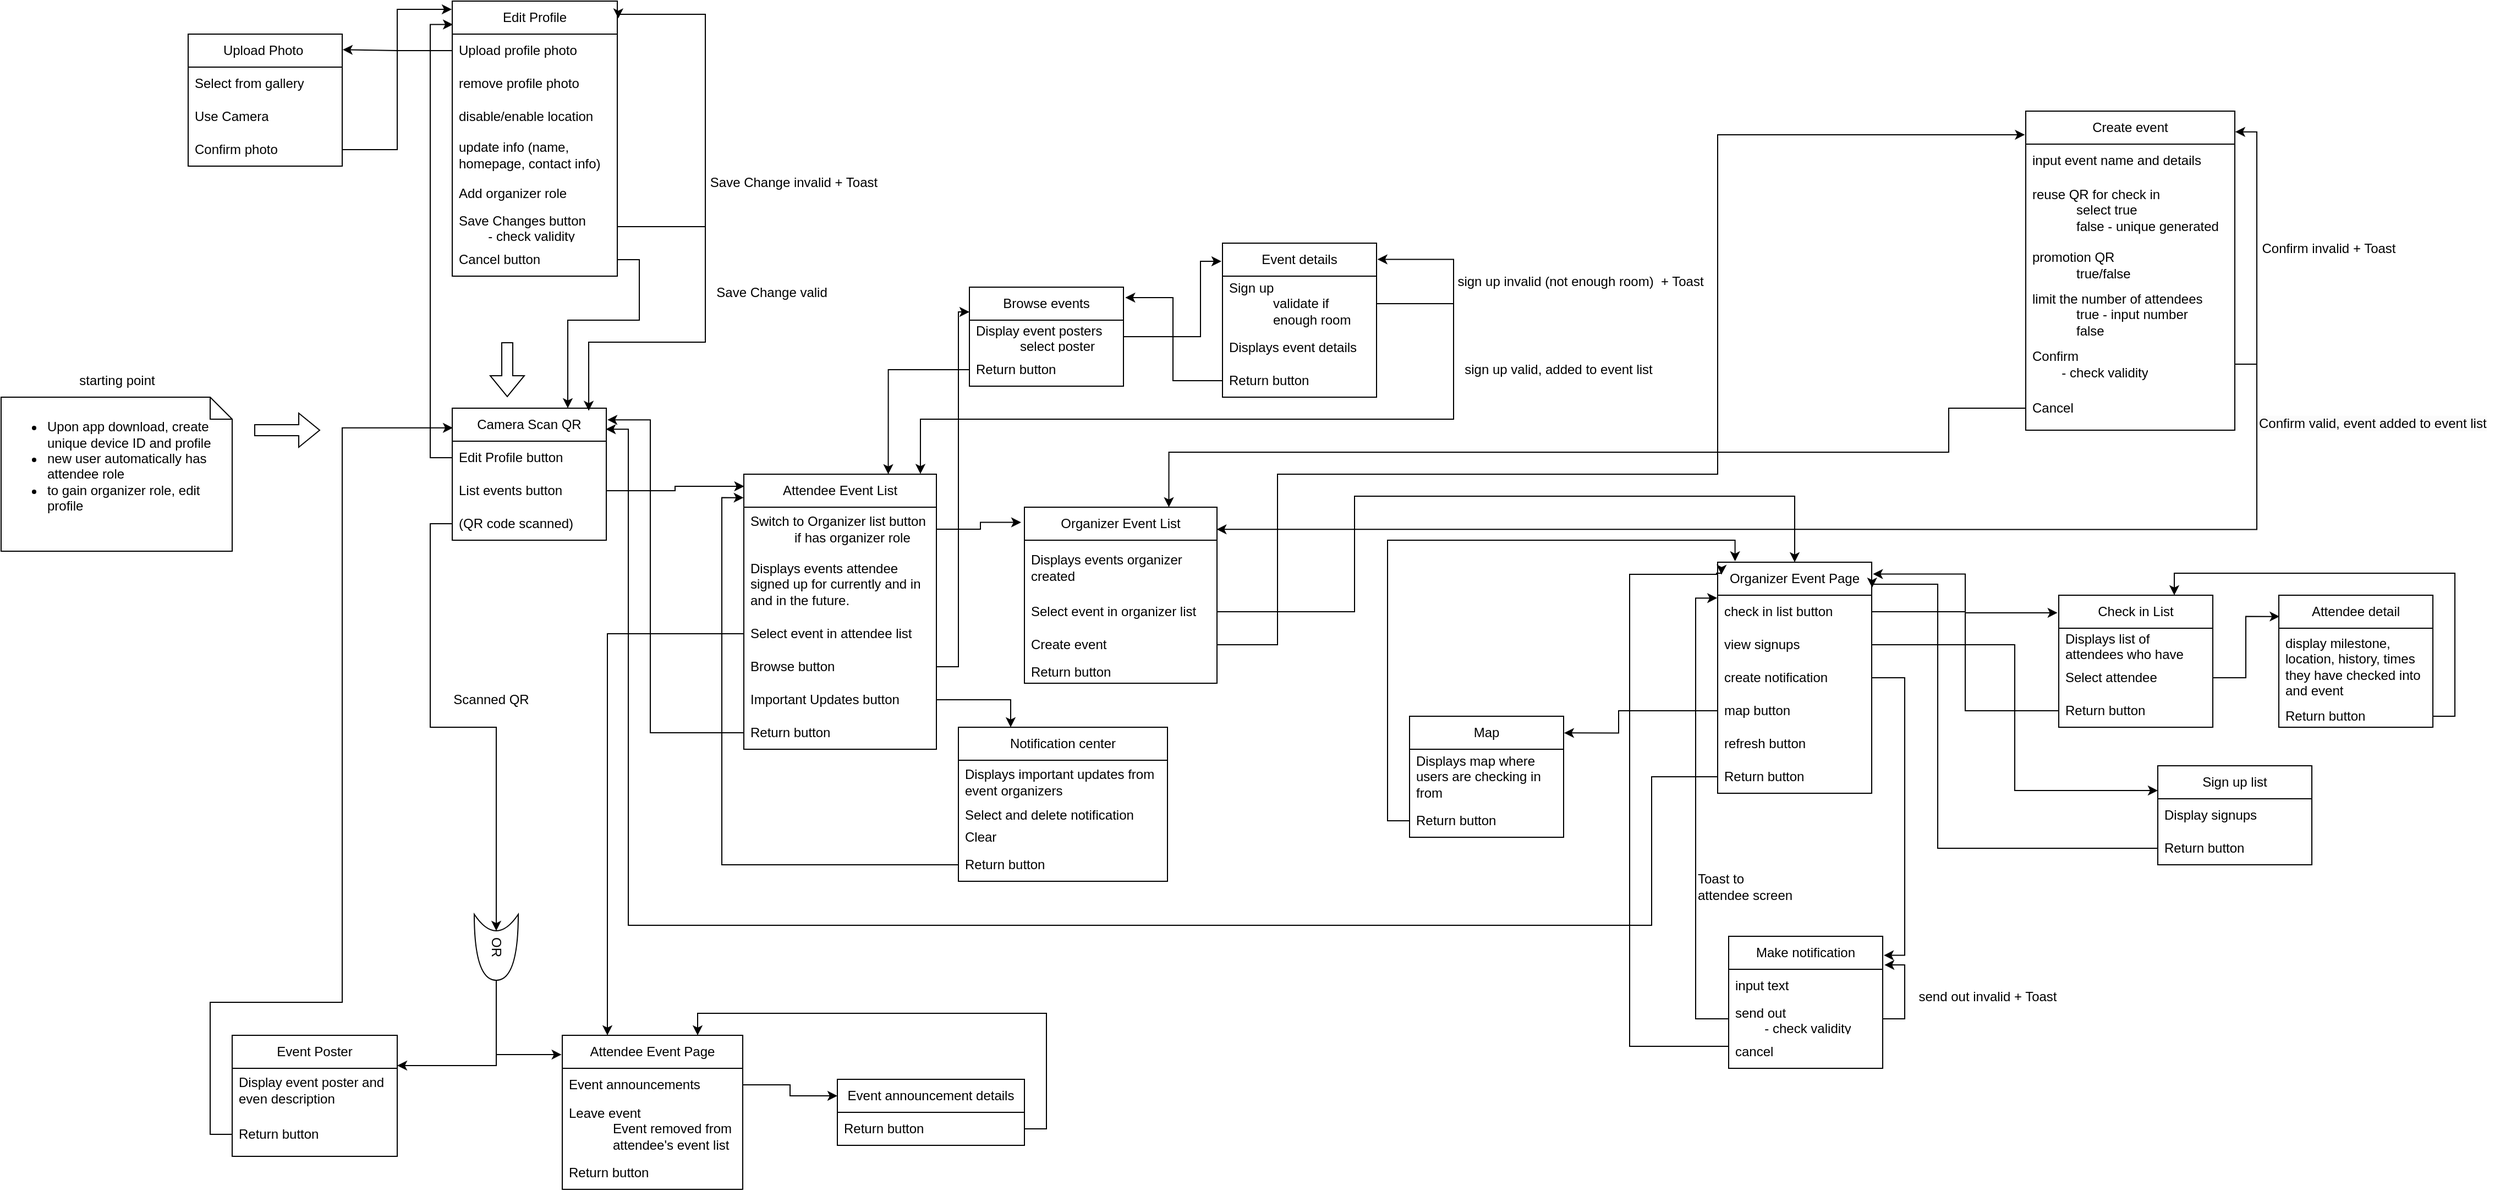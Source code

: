 <mxfile version="23.1.4" type="github">
  <diagram name="Page-1" id="xZqrpQoWXWdg2QHDlLa8">
    <mxGraphModel dx="2923" dy="1711" grid="1" gridSize="10" guides="1" tooltips="1" connect="1" arrows="1" fold="1" page="1" pageScale="1" pageWidth="850" pageHeight="1100" math="0" shadow="0">
      <root>
        <mxCell id="0" />
        <mxCell id="1" parent="0" />
        <mxCell id="kmndzjtyYsxwTEhdyWk3-5" value="Edit Profile" style="swimlane;fontStyle=0;childLayout=stackLayout;horizontal=1;startSize=30;horizontalStack=0;resizeParent=1;resizeParentMax=0;resizeLast=0;collapsible=1;marginBottom=0;whiteSpace=wrap;html=1;" vertex="1" parent="1">
          <mxGeometry x="-690" y="-210" width="150" height="250" as="geometry" />
        </mxCell>
        <mxCell id="kmndzjtyYsxwTEhdyWk3-6" value="Upload profile photo" style="text;strokeColor=none;fillColor=none;align=left;verticalAlign=middle;spacingLeft=4;spacingRight=4;overflow=hidden;points=[[0,0.5],[1,0.5]];portConstraint=eastwest;rotatable=0;whiteSpace=wrap;html=1;" vertex="1" parent="kmndzjtyYsxwTEhdyWk3-5">
          <mxGeometry y="30" width="150" height="30" as="geometry" />
        </mxCell>
        <mxCell id="kmndzjtyYsxwTEhdyWk3-7" value="remove profile photo" style="text;strokeColor=none;fillColor=none;align=left;verticalAlign=middle;spacingLeft=4;spacingRight=4;overflow=hidden;points=[[0,0.5],[1,0.5]];portConstraint=eastwest;rotatable=0;whiteSpace=wrap;html=1;" vertex="1" parent="kmndzjtyYsxwTEhdyWk3-5">
          <mxGeometry y="60" width="150" height="30" as="geometry" />
        </mxCell>
        <mxCell id="kmndzjtyYsxwTEhdyWk3-8" value="disable/enable location" style="text;strokeColor=none;fillColor=none;align=left;verticalAlign=middle;spacingLeft=4;spacingRight=4;overflow=hidden;points=[[0,0.5],[1,0.5]];portConstraint=eastwest;rotatable=0;whiteSpace=wrap;html=1;" vertex="1" parent="kmndzjtyYsxwTEhdyWk3-5">
          <mxGeometry y="90" width="150" height="30" as="geometry" />
        </mxCell>
        <mxCell id="kmndzjtyYsxwTEhdyWk3-9" value="update info (name, homepage, contact info)" style="text;strokeColor=none;fillColor=none;align=left;verticalAlign=middle;spacingLeft=4;spacingRight=4;overflow=hidden;points=[[0,0.5],[1,0.5]];portConstraint=eastwest;rotatable=0;whiteSpace=wrap;html=1;" vertex="1" parent="kmndzjtyYsxwTEhdyWk3-5">
          <mxGeometry y="120" width="150" height="40" as="geometry" />
        </mxCell>
        <mxCell id="kmndzjtyYsxwTEhdyWk3-229" value="Add organizer role" style="text;strokeColor=none;fillColor=none;align=left;verticalAlign=middle;spacingLeft=4;spacingRight=4;overflow=hidden;points=[[0,0.5],[1,0.5]];portConstraint=eastwest;rotatable=0;whiteSpace=wrap;html=1;" vertex="1" parent="kmndzjtyYsxwTEhdyWk3-5">
          <mxGeometry y="160" width="150" height="30" as="geometry" />
        </mxCell>
        <mxCell id="kmndzjtyYsxwTEhdyWk3-10" value="Save Changes button&lt;br&gt;&lt;span style=&quot;white-space: pre;&quot;&gt;&#x9;&lt;/span&gt;- check validity" style="text;strokeColor=none;fillColor=none;align=left;verticalAlign=middle;spacingLeft=4;spacingRight=4;overflow=hidden;points=[[0,0.5],[1,0.5]];portConstraint=eastwest;rotatable=0;whiteSpace=wrap;html=1;" vertex="1" parent="kmndzjtyYsxwTEhdyWk3-5">
          <mxGeometry y="190" width="150" height="30" as="geometry" />
        </mxCell>
        <mxCell id="kmndzjtyYsxwTEhdyWk3-11" value="Cancel button" style="text;strokeColor=none;fillColor=none;align=left;verticalAlign=middle;spacingLeft=4;spacingRight=4;overflow=hidden;points=[[0,0.5],[1,0.5]];portConstraint=eastwest;rotatable=0;whiteSpace=wrap;html=1;" vertex="1" parent="kmndzjtyYsxwTEhdyWk3-5">
          <mxGeometry y="220" width="150" height="30" as="geometry" />
        </mxCell>
        <mxCell id="kmndzjtyYsxwTEhdyWk3-12" style="edgeStyle=orthogonalEdgeStyle;rounded=0;orthogonalLoop=1;jettySize=auto;html=1;exitX=1;exitY=0.5;exitDx=0;exitDy=0;entryX=1.006;entryY=0.063;entryDx=0;entryDy=0;entryPerimeter=0;" edge="1" parent="kmndzjtyYsxwTEhdyWk3-5" source="kmndzjtyYsxwTEhdyWk3-10" target="kmndzjtyYsxwTEhdyWk3-5">
          <mxGeometry relative="1" as="geometry">
            <Array as="points">
              <mxPoint x="230" y="205" />
              <mxPoint x="230" y="12" />
              <mxPoint x="151" y="12" />
            </Array>
          </mxGeometry>
        </mxCell>
        <mxCell id="kmndzjtyYsxwTEhdyWk3-14" value="Save Change valid" style="text;html=1;align=center;verticalAlign=middle;resizable=0;points=[];autosize=1;strokeColor=none;fillColor=none;" vertex="1" parent="1">
          <mxGeometry x="-460" y="40" width="120" height="30" as="geometry" />
        </mxCell>
        <mxCell id="kmndzjtyYsxwTEhdyWk3-19" value="Save Change invalid + Toast" style="text;html=1;align=center;verticalAlign=middle;resizable=0;points=[];autosize=1;strokeColor=none;fillColor=none;" vertex="1" parent="1">
          <mxGeometry x="-470" y="-60" width="180" height="30" as="geometry" />
        </mxCell>
        <mxCell id="kmndzjtyYsxwTEhdyWk3-20" value="Upload Photo&amp;nbsp;" style="swimlane;fontStyle=0;childLayout=stackLayout;horizontal=1;startSize=30;horizontalStack=0;resizeParent=1;resizeParentMax=0;resizeLast=0;collapsible=1;marginBottom=0;whiteSpace=wrap;html=1;" vertex="1" parent="1">
          <mxGeometry x="-930" y="-180" width="140" height="120" as="geometry" />
        </mxCell>
        <mxCell id="kmndzjtyYsxwTEhdyWk3-21" value="Select from gallery" style="text;strokeColor=none;fillColor=none;align=left;verticalAlign=middle;spacingLeft=4;spacingRight=4;overflow=hidden;points=[[0,0.5],[1,0.5]];portConstraint=eastwest;rotatable=0;whiteSpace=wrap;html=1;" vertex="1" parent="kmndzjtyYsxwTEhdyWk3-20">
          <mxGeometry y="30" width="140" height="30" as="geometry" />
        </mxCell>
        <mxCell id="kmndzjtyYsxwTEhdyWk3-22" value="Use Camera" style="text;strokeColor=none;fillColor=none;align=left;verticalAlign=middle;spacingLeft=4;spacingRight=4;overflow=hidden;points=[[0,0.5],[1,0.5]];portConstraint=eastwest;rotatable=0;whiteSpace=wrap;html=1;" vertex="1" parent="kmndzjtyYsxwTEhdyWk3-20">
          <mxGeometry y="60" width="140" height="30" as="geometry" />
        </mxCell>
        <mxCell id="kmndzjtyYsxwTEhdyWk3-205" value="Confirm photo" style="text;strokeColor=none;fillColor=none;align=left;verticalAlign=middle;spacingLeft=4;spacingRight=4;overflow=hidden;points=[[0,0.5],[1,0.5]];portConstraint=eastwest;rotatable=0;whiteSpace=wrap;html=1;" vertex="1" parent="kmndzjtyYsxwTEhdyWk3-20">
          <mxGeometry y="90" width="140" height="30" as="geometry" />
        </mxCell>
        <mxCell id="kmndzjtyYsxwTEhdyWk3-25" value="&lt;ul&gt;&lt;li&gt;Upon app download, create unique device ID and profile&lt;/li&gt;&lt;li&gt;new user automatically has attendee role&lt;/li&gt;&lt;li&gt;to gain organizer role, edit profile&lt;/li&gt;&lt;/ul&gt;&lt;span class=&quot;custom-cursor-default-hover&quot; style=&quot;&quot;&gt;&lt;br&gt;&lt;/span&gt;" style="shape=note;size=20;whiteSpace=wrap;html=1;align=left;" vertex="1" parent="1">
          <mxGeometry x="-1100" y="150" width="210" height="140" as="geometry" />
        </mxCell>
        <mxCell id="kmndzjtyYsxwTEhdyWk3-27" value="Camera Scan QR" style="swimlane;fontStyle=0;childLayout=stackLayout;horizontal=1;startSize=30;horizontalStack=0;resizeParent=1;resizeParentMax=0;resizeLast=0;collapsible=1;marginBottom=0;whiteSpace=wrap;html=1;" vertex="1" parent="1">
          <mxGeometry x="-690" y="160" width="140" height="120" as="geometry" />
        </mxCell>
        <mxCell id="kmndzjtyYsxwTEhdyWk3-28" value="Edit Profile button" style="text;strokeColor=none;fillColor=none;align=left;verticalAlign=middle;spacingLeft=4;spacingRight=4;overflow=hidden;points=[[0,0.5],[1,0.5]];portConstraint=eastwest;rotatable=0;whiteSpace=wrap;html=1;" vertex="1" parent="kmndzjtyYsxwTEhdyWk3-27">
          <mxGeometry y="30" width="140" height="30" as="geometry" />
        </mxCell>
        <mxCell id="kmndzjtyYsxwTEhdyWk3-193" value="List events button" style="text;strokeColor=none;fillColor=none;align=left;verticalAlign=middle;spacingLeft=4;spacingRight=4;overflow=hidden;points=[[0,0.5],[1,0.5]];portConstraint=eastwest;rotatable=0;whiteSpace=wrap;html=1;" vertex="1" parent="kmndzjtyYsxwTEhdyWk3-27">
          <mxGeometry y="60" width="140" height="30" as="geometry" />
        </mxCell>
        <mxCell id="kmndzjtyYsxwTEhdyWk3-29" value="(QR code scanned)" style="text;strokeColor=none;fillColor=none;align=left;verticalAlign=middle;spacingLeft=4;spacingRight=4;overflow=hidden;points=[[0,0.5],[1,0.5]];portConstraint=eastwest;rotatable=0;whiteSpace=wrap;html=1;" vertex="1" parent="kmndzjtyYsxwTEhdyWk3-27">
          <mxGeometry y="90" width="140" height="30" as="geometry" />
        </mxCell>
        <mxCell id="kmndzjtyYsxwTEhdyWk3-31" value="Attendee Event Page" style="swimlane;fontStyle=0;childLayout=stackLayout;horizontal=1;startSize=30;horizontalStack=0;resizeParent=1;resizeParentMax=0;resizeLast=0;collapsible=1;marginBottom=0;whiteSpace=wrap;html=1;" vertex="1" parent="1">
          <mxGeometry x="-590" y="730" width="164" height="140" as="geometry" />
        </mxCell>
        <mxCell id="kmndzjtyYsxwTEhdyWk3-32" value="Event announcements&amp;nbsp;" style="text;strokeColor=none;fillColor=none;align=left;verticalAlign=middle;spacingLeft=4;spacingRight=4;overflow=hidden;points=[[0,0.5],[1,0.5]];portConstraint=eastwest;rotatable=0;whiteSpace=wrap;html=1;" vertex="1" parent="kmndzjtyYsxwTEhdyWk3-31">
          <mxGeometry y="30" width="164" height="30" as="geometry" />
        </mxCell>
        <mxCell id="kmndzjtyYsxwTEhdyWk3-33" value="Leave event&lt;br&gt;&lt;blockquote style=&quot;margin: 0 0 0 40px; border: none; padding: 0px;&quot;&gt;Event removed from attendee&#39;s event list&lt;/blockquote&gt;" style="text;strokeColor=none;fillColor=none;align=left;verticalAlign=middle;spacingLeft=4;spacingRight=4;overflow=hidden;points=[[0,0.5],[1,0.5]];portConstraint=eastwest;rotatable=0;whiteSpace=wrap;html=1;" vertex="1" parent="kmndzjtyYsxwTEhdyWk3-31">
          <mxGeometry y="60" width="164" height="50" as="geometry" />
        </mxCell>
        <mxCell id="kmndzjtyYsxwTEhdyWk3-112" value="Return button" style="text;strokeColor=none;fillColor=none;align=left;verticalAlign=middle;spacingLeft=4;spacingRight=4;overflow=hidden;points=[[0,0.5],[1,0.5]];portConstraint=eastwest;rotatable=0;whiteSpace=wrap;html=1;" vertex="1" parent="kmndzjtyYsxwTEhdyWk3-31">
          <mxGeometry y="110" width="164" height="30" as="geometry" />
        </mxCell>
        <mxCell id="kmndzjtyYsxwTEhdyWk3-35" value="Scanned QR" style="text;html=1;align=center;verticalAlign=middle;resizable=0;points=[];autosize=1;strokeColor=none;fillColor=none;" vertex="1" parent="1">
          <mxGeometry x="-700" y="410" width="90" height="30" as="geometry" />
        </mxCell>
        <mxCell id="kmndzjtyYsxwTEhdyWk3-216" style="edgeStyle=orthogonalEdgeStyle;rounded=0;orthogonalLoop=1;jettySize=auto;html=1;exitX=1;exitY=0.75;exitDx=0;exitDy=0;entryX=0.75;entryY=0;entryDx=0;entryDy=0;" edge="1" parent="1" source="kmndzjtyYsxwTEhdyWk3-36" target="kmndzjtyYsxwTEhdyWk3-31">
          <mxGeometry relative="1" as="geometry">
            <Array as="points">
              <mxPoint x="-150" y="815" />
              <mxPoint x="-150" y="710" />
              <mxPoint x="-467" y="710" />
            </Array>
          </mxGeometry>
        </mxCell>
        <mxCell id="kmndzjtyYsxwTEhdyWk3-36" value="Event announcement details" style="swimlane;fontStyle=0;childLayout=stackLayout;horizontal=1;startSize=30;horizontalStack=0;resizeParent=1;resizeParentMax=0;resizeLast=0;collapsible=1;marginBottom=0;whiteSpace=wrap;html=1;" vertex="1" parent="1">
          <mxGeometry x="-340" y="770" width="170" height="60" as="geometry" />
        </mxCell>
        <mxCell id="kmndzjtyYsxwTEhdyWk3-37" value="Return button" style="text;strokeColor=none;fillColor=none;align=left;verticalAlign=middle;spacingLeft=4;spacingRight=4;overflow=hidden;points=[[0,0.5],[1,0.5]];portConstraint=eastwest;rotatable=0;whiteSpace=wrap;html=1;" vertex="1" parent="kmndzjtyYsxwTEhdyWk3-36">
          <mxGeometry y="30" width="170" height="30" as="geometry" />
        </mxCell>
        <mxCell id="kmndzjtyYsxwTEhdyWk3-40" value="Create event" style="swimlane;fontStyle=0;childLayout=stackLayout;horizontal=1;startSize=30;horizontalStack=0;resizeParent=1;resizeParentMax=0;resizeLast=0;collapsible=1;marginBottom=0;whiteSpace=wrap;html=1;" vertex="1" parent="1">
          <mxGeometry x="740" y="-110" width="190" height="290" as="geometry" />
        </mxCell>
        <mxCell id="kmndzjtyYsxwTEhdyWk3-41" value="input event name and details" style="text;strokeColor=none;fillColor=none;align=left;verticalAlign=middle;spacingLeft=4;spacingRight=4;overflow=hidden;points=[[0,0.5],[1,0.5]];portConstraint=eastwest;rotatable=0;whiteSpace=wrap;html=1;" vertex="1" parent="kmndzjtyYsxwTEhdyWk3-40">
          <mxGeometry y="30" width="190" height="30" as="geometry" />
        </mxCell>
        <mxCell id="kmndzjtyYsxwTEhdyWk3-42" value="reuse QR for check in&lt;br&gt;&lt;blockquote style=&quot;margin: 0 0 0 40px; border: none; padding: 0px;&quot;&gt;select true&amp;nbsp;&lt;/blockquote&gt;&lt;blockquote style=&quot;margin: 0 0 0 40px; border: none; padding: 0px;&quot;&gt;false - unique generated&lt;/blockquote&gt;" style="text;strokeColor=none;fillColor=none;align=left;verticalAlign=middle;spacingLeft=4;spacingRight=4;overflow=hidden;points=[[0,0.5],[1,0.5]];portConstraint=eastwest;rotatable=0;whiteSpace=wrap;html=1;" vertex="1" parent="kmndzjtyYsxwTEhdyWk3-40">
          <mxGeometry y="60" width="190" height="60" as="geometry" />
        </mxCell>
        <mxCell id="kmndzjtyYsxwTEhdyWk3-150" value="promotion QR&lt;br&gt;&lt;blockquote style=&quot;margin: 0 0 0 40px; border: none; padding: 0px;&quot;&gt;true/false&lt;/blockquote&gt;" style="text;strokeColor=none;fillColor=none;align=left;verticalAlign=middle;spacingLeft=4;spacingRight=4;overflow=hidden;points=[[0,0.5],[1,0.5]];portConstraint=eastwest;rotatable=0;whiteSpace=wrap;html=1;" vertex="1" parent="kmndzjtyYsxwTEhdyWk3-40">
          <mxGeometry y="120" width="190" height="40" as="geometry" />
        </mxCell>
        <mxCell id="kmndzjtyYsxwTEhdyWk3-151" value="limit the number of attendees&lt;blockquote style=&quot;margin: 0 0 0 40px; border: none; padding: 0px;&quot;&gt;true - input number&lt;/blockquote&gt;&lt;blockquote style=&quot;margin: 0 0 0 40px; border: none; padding: 0px;&quot;&gt;false&lt;/blockquote&gt;" style="text;strokeColor=none;fillColor=none;align=left;verticalAlign=middle;spacingLeft=4;spacingRight=4;overflow=hidden;points=[[0,0.5],[1,0.5]];portConstraint=eastwest;rotatable=0;whiteSpace=wrap;html=1;" vertex="1" parent="kmndzjtyYsxwTEhdyWk3-40">
          <mxGeometry y="160" width="190" height="50" as="geometry" />
        </mxCell>
        <mxCell id="kmndzjtyYsxwTEhdyWk3-44" value="Confirm&lt;br&gt;&lt;span style=&quot;white-space: pre;&quot;&gt;&#x9;&lt;/span&gt;- check validity" style="text;strokeColor=none;fillColor=none;align=left;verticalAlign=middle;spacingLeft=4;spacingRight=4;overflow=hidden;points=[[0,0.5],[1,0.5]];portConstraint=eastwest;rotatable=0;whiteSpace=wrap;html=1;" vertex="1" parent="kmndzjtyYsxwTEhdyWk3-40">
          <mxGeometry y="210" width="190" height="40" as="geometry" />
        </mxCell>
        <mxCell id="kmndzjtyYsxwTEhdyWk3-153" style="edgeStyle=orthogonalEdgeStyle;rounded=0;orthogonalLoop=1;jettySize=auto;html=1;exitX=1;exitY=0.5;exitDx=0;exitDy=0;entryX=1.002;entryY=0.065;entryDx=0;entryDy=0;entryPerimeter=0;" edge="1" parent="kmndzjtyYsxwTEhdyWk3-40" source="kmndzjtyYsxwTEhdyWk3-44" target="kmndzjtyYsxwTEhdyWk3-40">
          <mxGeometry relative="1" as="geometry" />
        </mxCell>
        <mxCell id="kmndzjtyYsxwTEhdyWk3-185" value="Cancel" style="text;strokeColor=none;fillColor=none;align=left;verticalAlign=middle;spacingLeft=4;spacingRight=4;overflow=hidden;points=[[0,0.5],[1,0.5]];portConstraint=eastwest;rotatable=0;whiteSpace=wrap;html=1;" vertex="1" parent="kmndzjtyYsxwTEhdyWk3-40">
          <mxGeometry y="250" width="190" height="40" as="geometry" />
        </mxCell>
        <mxCell id="kmndzjtyYsxwTEhdyWk3-47" value="Confirm invalid + Toast" style="text;html=1;align=center;verticalAlign=middle;resizable=0;points=[];autosize=1;strokeColor=none;fillColor=none;" vertex="1" parent="1">
          <mxGeometry x="940" width="150" height="30" as="geometry" />
        </mxCell>
        <mxCell id="kmndzjtyYsxwTEhdyWk3-48" value="Organizer Event Page" style="swimlane;fontStyle=0;childLayout=stackLayout;horizontal=1;startSize=30;horizontalStack=0;resizeParent=1;resizeParentMax=0;resizeLast=0;collapsible=1;marginBottom=0;whiteSpace=wrap;html=1;" vertex="1" parent="1">
          <mxGeometry x="460" y="300" width="140" height="210" as="geometry" />
        </mxCell>
        <mxCell id="kmndzjtyYsxwTEhdyWk3-49" value="check in list button" style="text;strokeColor=none;fillColor=none;align=left;verticalAlign=middle;spacingLeft=4;spacingRight=4;overflow=hidden;points=[[0,0.5],[1,0.5]];portConstraint=eastwest;rotatable=0;whiteSpace=wrap;html=1;" vertex="1" parent="kmndzjtyYsxwTEhdyWk3-48">
          <mxGeometry y="30" width="140" height="30" as="geometry" />
        </mxCell>
        <mxCell id="kmndzjtyYsxwTEhdyWk3-154" value="view signups" style="text;strokeColor=none;fillColor=none;align=left;verticalAlign=middle;spacingLeft=4;spacingRight=4;overflow=hidden;points=[[0,0.5],[1,0.5]];portConstraint=eastwest;rotatable=0;whiteSpace=wrap;html=1;" vertex="1" parent="kmndzjtyYsxwTEhdyWk3-48">
          <mxGeometry y="60" width="140" height="30" as="geometry" />
        </mxCell>
        <mxCell id="kmndzjtyYsxwTEhdyWk3-50" value="create notification" style="text;strokeColor=none;fillColor=none;align=left;verticalAlign=middle;spacingLeft=4;spacingRight=4;overflow=hidden;points=[[0,0.5],[1,0.5]];portConstraint=eastwest;rotatable=0;whiteSpace=wrap;html=1;" vertex="1" parent="kmndzjtyYsxwTEhdyWk3-48">
          <mxGeometry y="90" width="140" height="30" as="geometry" />
        </mxCell>
        <mxCell id="kmndzjtyYsxwTEhdyWk3-148" value="map button" style="text;strokeColor=none;fillColor=none;align=left;verticalAlign=middle;spacingLeft=4;spacingRight=4;overflow=hidden;points=[[0,0.5],[1,0.5]];portConstraint=eastwest;rotatable=0;whiteSpace=wrap;html=1;" vertex="1" parent="kmndzjtyYsxwTEhdyWk3-48">
          <mxGeometry y="120" width="140" height="30" as="geometry" />
        </mxCell>
        <mxCell id="kmndzjtyYsxwTEhdyWk3-51" value="refresh button" style="text;strokeColor=none;fillColor=none;align=left;verticalAlign=middle;spacingLeft=4;spacingRight=4;overflow=hidden;points=[[0,0.5],[1,0.5]];portConstraint=eastwest;rotatable=0;whiteSpace=wrap;html=1;" vertex="1" parent="kmndzjtyYsxwTEhdyWk3-48">
          <mxGeometry y="150" width="140" height="30" as="geometry" />
        </mxCell>
        <mxCell id="kmndzjtyYsxwTEhdyWk3-190" value="Return button" style="text;strokeColor=none;fillColor=none;align=left;verticalAlign=middle;spacingLeft=4;spacingRight=4;overflow=hidden;points=[[0,0.5],[1,0.5]];portConstraint=eastwest;rotatable=0;whiteSpace=wrap;html=1;" vertex="1" parent="kmndzjtyYsxwTEhdyWk3-48">
          <mxGeometry y="180" width="140" height="30" as="geometry" />
        </mxCell>
        <mxCell id="kmndzjtyYsxwTEhdyWk3-53" value="&lt;span style=&quot;color: rgb(0, 0, 0); font-family: Helvetica; font-size: 12px; font-style: normal; font-variant-ligatures: normal; font-variant-caps: normal; font-weight: 400; letter-spacing: normal; orphans: 2; text-align: center; text-indent: 0px; text-transform: none; widows: 2; word-spacing: 0px; -webkit-text-stroke-width: 0px; background-color: rgb(251, 251, 251); text-decoration-thickness: initial; text-decoration-style: initial; text-decoration-color: initial; float: none; display: inline !important;&quot;&gt;Confirm valid, event added to event list&lt;/span&gt;" style="text;whiteSpace=wrap;html=1;" vertex="1" parent="1">
          <mxGeometry x="950" y="160" width="220" height="30" as="geometry" />
        </mxCell>
        <mxCell id="kmndzjtyYsxwTEhdyWk3-59" value="Attendee detail" style="swimlane;fontStyle=0;childLayout=stackLayout;horizontal=1;startSize=30;horizontalStack=0;resizeParent=1;resizeParentMax=0;resizeLast=0;collapsible=1;marginBottom=0;whiteSpace=wrap;html=1;" vertex="1" parent="1">
          <mxGeometry x="970" y="330" width="140" height="120" as="geometry" />
        </mxCell>
        <mxCell id="kmndzjtyYsxwTEhdyWk3-60" value="display&amp;nbsp;milestone, location, history, times they have checked into and event" style="text;strokeColor=none;fillColor=none;align=left;verticalAlign=middle;spacingLeft=4;spacingRight=4;overflow=hidden;points=[[0,0.5],[1,0.5]];portConstraint=eastwest;rotatable=0;whiteSpace=wrap;html=1;" vertex="1" parent="kmndzjtyYsxwTEhdyWk3-59">
          <mxGeometry y="30" width="140" height="70" as="geometry" />
        </mxCell>
        <mxCell id="kmndzjtyYsxwTEhdyWk3-61" value="Return button" style="text;strokeColor=none;fillColor=none;align=left;verticalAlign=middle;spacingLeft=4;spacingRight=4;overflow=hidden;points=[[0,0.5],[1,0.5]];portConstraint=eastwest;rotatable=0;whiteSpace=wrap;html=1;" vertex="1" parent="kmndzjtyYsxwTEhdyWk3-59">
          <mxGeometry y="100" width="140" height="20" as="geometry" />
        </mxCell>
        <mxCell id="kmndzjtyYsxwTEhdyWk3-63" value="Make notification" style="swimlane;fontStyle=0;childLayout=stackLayout;horizontal=1;startSize=30;horizontalStack=0;resizeParent=1;resizeParentMax=0;resizeLast=0;collapsible=1;marginBottom=0;whiteSpace=wrap;html=1;" vertex="1" parent="1">
          <mxGeometry x="470" y="640" width="140" height="120" as="geometry" />
        </mxCell>
        <mxCell id="kmndzjtyYsxwTEhdyWk3-64" value="input text" style="text;strokeColor=none;fillColor=none;align=left;verticalAlign=middle;spacingLeft=4;spacingRight=4;overflow=hidden;points=[[0,0.5],[1,0.5]];portConstraint=eastwest;rotatable=0;whiteSpace=wrap;html=1;" vertex="1" parent="kmndzjtyYsxwTEhdyWk3-63">
          <mxGeometry y="30" width="140" height="30" as="geometry" />
        </mxCell>
        <mxCell id="kmndzjtyYsxwTEhdyWk3-65" value="send out&lt;br&gt;&lt;span style=&quot;white-space: pre;&quot;&gt;&#x9;&lt;/span&gt;- check validity" style="text;strokeColor=none;fillColor=none;align=left;verticalAlign=middle;spacingLeft=4;spacingRight=4;overflow=hidden;points=[[0,0.5],[1,0.5]];portConstraint=eastwest;rotatable=0;whiteSpace=wrap;html=1;" vertex="1" parent="kmndzjtyYsxwTEhdyWk3-63">
          <mxGeometry y="60" width="140" height="30" as="geometry" />
        </mxCell>
        <mxCell id="kmndzjtyYsxwTEhdyWk3-66" value="cancel" style="text;strokeColor=none;fillColor=none;align=left;verticalAlign=middle;spacingLeft=4;spacingRight=4;overflow=hidden;points=[[0,0.5],[1,0.5]];portConstraint=eastwest;rotatable=0;whiteSpace=wrap;html=1;" vertex="1" parent="kmndzjtyYsxwTEhdyWk3-63">
          <mxGeometry y="90" width="140" height="30" as="geometry" />
        </mxCell>
        <mxCell id="kmndzjtyYsxwTEhdyWk3-67" style="edgeStyle=orthogonalEdgeStyle;rounded=0;orthogonalLoop=1;jettySize=auto;html=1;exitX=1;exitY=0.5;exitDx=0;exitDy=0;entryX=1.011;entryY=-0.133;entryDx=0;entryDy=0;entryPerimeter=0;" edge="1" parent="kmndzjtyYsxwTEhdyWk3-63" source="kmndzjtyYsxwTEhdyWk3-65" target="kmndzjtyYsxwTEhdyWk3-64">
          <mxGeometry relative="1" as="geometry" />
        </mxCell>
        <mxCell id="kmndzjtyYsxwTEhdyWk3-68" style="edgeStyle=orthogonalEdgeStyle;rounded=0;orthogonalLoop=1;jettySize=auto;html=1;exitX=1;exitY=0.5;exitDx=0;exitDy=0;entryX=1.007;entryY=0.144;entryDx=0;entryDy=0;entryPerimeter=0;" edge="1" parent="1" source="kmndzjtyYsxwTEhdyWk3-50" target="kmndzjtyYsxwTEhdyWk3-63">
          <mxGeometry relative="1" as="geometry" />
        </mxCell>
        <mxCell id="kmndzjtyYsxwTEhdyWk3-69" style="edgeStyle=orthogonalEdgeStyle;rounded=0;orthogonalLoop=1;jettySize=auto;html=1;exitX=0;exitY=0.5;exitDx=0;exitDy=0;entryX=-0.003;entryY=0.155;entryDx=0;entryDy=0;entryPerimeter=0;" edge="1" parent="1" source="kmndzjtyYsxwTEhdyWk3-65" target="kmndzjtyYsxwTEhdyWk3-48">
          <mxGeometry relative="1" as="geometry" />
        </mxCell>
        <mxCell id="kmndzjtyYsxwTEhdyWk3-70" style="edgeStyle=orthogonalEdgeStyle;rounded=0;orthogonalLoop=1;jettySize=auto;html=1;exitX=0;exitY=0.5;exitDx=0;exitDy=0;entryX=0.024;entryY=0.054;entryDx=0;entryDy=0;entryPerimeter=0;" edge="1" parent="1" source="kmndzjtyYsxwTEhdyWk3-66" target="kmndzjtyYsxwTEhdyWk3-48">
          <mxGeometry relative="1" as="geometry">
            <Array as="points">
              <mxPoint x="470" y="740" />
              <mxPoint x="380" y="740" />
              <mxPoint x="380" y="311" />
              <mxPoint x="459" y="311" />
              <mxPoint x="459" y="310" />
              <mxPoint x="463" y="310" />
            </Array>
          </mxGeometry>
        </mxCell>
        <mxCell id="kmndzjtyYsxwTEhdyWk3-71" value="starting point" style="text;html=1;align=center;verticalAlign=middle;resizable=0;points=[];autosize=1;strokeColor=none;fillColor=none;" vertex="1" parent="1">
          <mxGeometry x="-1040" y="120" width="90" height="30" as="geometry" />
        </mxCell>
        <mxCell id="kmndzjtyYsxwTEhdyWk3-75" value="send out invalid + Toast" style="text;html=1;align=center;verticalAlign=middle;resizable=0;points=[];autosize=1;strokeColor=none;fillColor=none;" vertex="1" parent="1">
          <mxGeometry x="630" y="680" width="150" height="30" as="geometry" />
        </mxCell>
        <mxCell id="kmndzjtyYsxwTEhdyWk3-77" value="Browse events" style="swimlane;fontStyle=0;childLayout=stackLayout;horizontal=1;startSize=30;horizontalStack=0;resizeParent=1;resizeParentMax=0;resizeLast=0;collapsible=1;marginBottom=0;whiteSpace=wrap;html=1;" vertex="1" parent="1">
          <mxGeometry x="-220" y="50" width="140" height="90" as="geometry" />
        </mxCell>
        <mxCell id="kmndzjtyYsxwTEhdyWk3-78" value="Display event posters&lt;br&gt;&lt;blockquote style=&quot;margin: 0 0 0 40px; border: none; padding: 0px;&quot;&gt;select poster&amp;nbsp;&lt;/blockquote&gt;" style="text;strokeColor=none;fillColor=none;align=left;verticalAlign=middle;spacingLeft=4;spacingRight=4;overflow=hidden;points=[[0,0.5],[1,0.5]];portConstraint=eastwest;rotatable=0;whiteSpace=wrap;html=1;" vertex="1" parent="kmndzjtyYsxwTEhdyWk3-77">
          <mxGeometry y="30" width="140" height="30" as="geometry" />
        </mxCell>
        <mxCell id="kmndzjtyYsxwTEhdyWk3-80" value="Return button" style="text;strokeColor=none;fillColor=none;align=left;verticalAlign=middle;spacingLeft=4;spacingRight=4;overflow=hidden;points=[[0,0.5],[1,0.5]];portConstraint=eastwest;rotatable=0;whiteSpace=wrap;html=1;" vertex="1" parent="kmndzjtyYsxwTEhdyWk3-77">
          <mxGeometry y="60" width="140" height="30" as="geometry" />
        </mxCell>
        <mxCell id="kmndzjtyYsxwTEhdyWk3-82" value="Event details" style="swimlane;fontStyle=0;childLayout=stackLayout;horizontal=1;startSize=30;horizontalStack=0;resizeParent=1;resizeParentMax=0;resizeLast=0;collapsible=1;marginBottom=0;whiteSpace=wrap;html=1;" vertex="1" parent="1">
          <mxGeometry x="10" y="10" width="140" height="140" as="geometry" />
        </mxCell>
        <mxCell id="kmndzjtyYsxwTEhdyWk3-130" value="Sign up&lt;br&gt;&lt;blockquote style=&quot;margin: 0 0 0 40px; border: none; padding: 0px;&quot;&gt;validate if enough room&lt;/blockquote&gt;" style="text;strokeColor=none;fillColor=none;align=left;verticalAlign=middle;spacingLeft=4;spacingRight=4;overflow=hidden;points=[[0,0.5],[1,0.5]];portConstraint=eastwest;rotatable=0;whiteSpace=wrap;html=1;" vertex="1" parent="kmndzjtyYsxwTEhdyWk3-82">
          <mxGeometry y="30" width="140" height="50" as="geometry" />
        </mxCell>
        <mxCell id="kmndzjtyYsxwTEhdyWk3-83" value="Displays event details" style="text;strokeColor=none;fillColor=none;align=left;verticalAlign=middle;spacingLeft=4;spacingRight=4;overflow=hidden;points=[[0,0.5],[1,0.5]];portConstraint=eastwest;rotatable=0;whiteSpace=wrap;html=1;" vertex="1" parent="kmndzjtyYsxwTEhdyWk3-82">
          <mxGeometry y="80" width="140" height="30" as="geometry" />
        </mxCell>
        <mxCell id="kmndzjtyYsxwTEhdyWk3-84" value="Return button" style="text;strokeColor=none;fillColor=none;align=left;verticalAlign=middle;spacingLeft=4;spacingRight=4;overflow=hidden;points=[[0,0.5],[1,0.5]];portConstraint=eastwest;rotatable=0;whiteSpace=wrap;html=1;" vertex="1" parent="kmndzjtyYsxwTEhdyWk3-82">
          <mxGeometry y="110" width="140" height="30" as="geometry" />
        </mxCell>
        <mxCell id="kmndzjtyYsxwTEhdyWk3-131" style="edgeStyle=orthogonalEdgeStyle;rounded=0;orthogonalLoop=1;jettySize=auto;html=1;exitX=1;exitY=0.5;exitDx=0;exitDy=0;entryX=1.006;entryY=0.105;entryDx=0;entryDy=0;entryPerimeter=0;" edge="1" parent="kmndzjtyYsxwTEhdyWk3-82" source="kmndzjtyYsxwTEhdyWk3-130" target="kmndzjtyYsxwTEhdyWk3-82">
          <mxGeometry relative="1" as="geometry">
            <Array as="points">
              <mxPoint x="210" y="55" />
              <mxPoint x="210" y="15" />
            </Array>
          </mxGeometry>
        </mxCell>
        <mxCell id="kmndzjtyYsxwTEhdyWk3-211" style="edgeStyle=orthogonalEdgeStyle;rounded=0;orthogonalLoop=1;jettySize=auto;html=1;exitX=1;exitY=0.5;exitDx=0;exitDy=0;exitPerimeter=0;entryX=1;entryY=0.25;entryDx=0;entryDy=0;" edge="1" parent="1" source="kmndzjtyYsxwTEhdyWk3-90" target="kmndzjtyYsxwTEhdyWk3-93">
          <mxGeometry relative="1" as="geometry">
            <mxPoint x="-630" y="685" as="sourcePoint" />
          </mxGeometry>
        </mxCell>
        <mxCell id="kmndzjtyYsxwTEhdyWk3-90" value="OR" style="shape=xor;whiteSpace=wrap;html=1;rotation=90;" vertex="1" parent="1">
          <mxGeometry x="-680" y="630" width="60" height="40" as="geometry" />
        </mxCell>
        <mxCell id="kmndzjtyYsxwTEhdyWk3-93" value="Event Poster" style="swimlane;fontStyle=0;childLayout=stackLayout;horizontal=1;startSize=30;horizontalStack=0;resizeParent=1;resizeParentMax=0;resizeLast=0;collapsible=1;marginBottom=0;whiteSpace=wrap;html=1;" vertex="1" parent="1">
          <mxGeometry x="-890" y="730" width="150" height="110" as="geometry" />
        </mxCell>
        <mxCell id="kmndzjtyYsxwTEhdyWk3-94" value="Display event poster and even description" style="text;strokeColor=none;fillColor=none;align=left;verticalAlign=middle;spacingLeft=4;spacingRight=4;overflow=hidden;points=[[0,0.5],[1,0.5]];portConstraint=eastwest;rotatable=0;whiteSpace=wrap;html=1;" vertex="1" parent="kmndzjtyYsxwTEhdyWk3-93">
          <mxGeometry y="30" width="150" height="40" as="geometry" />
        </mxCell>
        <mxCell id="kmndzjtyYsxwTEhdyWk3-255" value="Return button" style="text;strokeColor=none;fillColor=none;align=left;verticalAlign=middle;spacingLeft=4;spacingRight=4;overflow=hidden;points=[[0,0.5],[1,0.5]];portConstraint=eastwest;rotatable=0;whiteSpace=wrap;html=1;" vertex="1" parent="kmndzjtyYsxwTEhdyWk3-93">
          <mxGeometry y="70" width="150" height="40" as="geometry" />
        </mxCell>
        <mxCell id="kmndzjtyYsxwTEhdyWk3-100" value="Notification center" style="swimlane;fontStyle=0;childLayout=stackLayout;horizontal=1;startSize=30;horizontalStack=0;resizeParent=1;resizeParentMax=0;resizeLast=0;collapsible=1;marginBottom=0;whiteSpace=wrap;html=1;" vertex="1" parent="1">
          <mxGeometry x="-230" y="450" width="190" height="140" as="geometry" />
        </mxCell>
        <mxCell id="kmndzjtyYsxwTEhdyWk3-101" value="Displays important updates from event organizers" style="text;strokeColor=none;fillColor=none;align=left;verticalAlign=middle;spacingLeft=4;spacingRight=4;overflow=hidden;points=[[0,0.5],[1,0.5]];portConstraint=eastwest;rotatable=0;whiteSpace=wrap;html=1;" vertex="1" parent="kmndzjtyYsxwTEhdyWk3-100">
          <mxGeometry y="30" width="190" height="40" as="geometry" />
        </mxCell>
        <mxCell id="kmndzjtyYsxwTEhdyWk3-104" value="Select and delete notification" style="text;strokeColor=none;fillColor=none;align=left;verticalAlign=middle;spacingLeft=4;spacingRight=4;overflow=hidden;points=[[0,0.5],[1,0.5]];portConstraint=eastwest;rotatable=0;whiteSpace=wrap;html=1;" vertex="1" parent="kmndzjtyYsxwTEhdyWk3-100">
          <mxGeometry y="70" width="190" height="20" as="geometry" />
        </mxCell>
        <mxCell id="kmndzjtyYsxwTEhdyWk3-105" value="Clear" style="text;strokeColor=none;fillColor=none;align=left;verticalAlign=middle;spacingLeft=4;spacingRight=4;overflow=hidden;points=[[0,0.5],[1,0.5]];portConstraint=eastwest;rotatable=0;whiteSpace=wrap;html=1;" vertex="1" parent="kmndzjtyYsxwTEhdyWk3-100">
          <mxGeometry y="90" width="190" height="20" as="geometry" />
        </mxCell>
        <mxCell id="kmndzjtyYsxwTEhdyWk3-106" value="Return button" style="text;strokeColor=none;fillColor=none;align=left;verticalAlign=middle;spacingLeft=4;spacingRight=4;overflow=hidden;points=[[0,0.5],[1,0.5]];portConstraint=eastwest;rotatable=0;whiteSpace=wrap;html=1;" vertex="1" parent="kmndzjtyYsxwTEhdyWk3-100">
          <mxGeometry y="110" width="190" height="30" as="geometry" />
        </mxCell>
        <mxCell id="kmndzjtyYsxwTEhdyWk3-119" value="Attendee Event List" style="swimlane;fontStyle=0;childLayout=stackLayout;horizontal=1;startSize=30;horizontalStack=0;resizeParent=1;resizeParentMax=0;resizeLast=0;collapsible=1;marginBottom=0;whiteSpace=wrap;html=1;" vertex="1" parent="1">
          <mxGeometry x="-425" y="220" width="175" height="250" as="geometry" />
        </mxCell>
        <mxCell id="kmndzjtyYsxwTEhdyWk3-269" value="Switch to Organizer list button&lt;br&gt;&lt;blockquote style=&quot;margin: 0 0 0 40px; border: none; padding: 0px;&quot;&gt;if has organizer role&lt;/blockquote&gt;" style="text;strokeColor=none;fillColor=none;align=left;verticalAlign=middle;spacingLeft=4;spacingRight=4;overflow=hidden;points=[[0,0.5],[1,0.5]];portConstraint=eastwest;rotatable=0;whiteSpace=wrap;html=1;" vertex="1" parent="kmndzjtyYsxwTEhdyWk3-119">
          <mxGeometry y="30" width="175" height="40" as="geometry" />
        </mxCell>
        <mxCell id="kmndzjtyYsxwTEhdyWk3-120" value="Displays&amp;nbsp;events attendee signed up for currently and in and in the future." style="text;strokeColor=none;fillColor=none;align=left;verticalAlign=middle;spacingLeft=4;spacingRight=4;overflow=hidden;points=[[0,0.5],[1,0.5]];portConstraint=eastwest;rotatable=0;whiteSpace=wrap;html=1;" vertex="1" parent="kmndzjtyYsxwTEhdyWk3-119">
          <mxGeometry y="70" width="175" height="60" as="geometry" />
        </mxCell>
        <mxCell id="kmndzjtyYsxwTEhdyWk3-128" value="Select event in attendee list" style="text;strokeColor=none;fillColor=none;align=left;verticalAlign=middle;spacingLeft=4;spacingRight=4;overflow=hidden;points=[[0,0.5],[1,0.5]];portConstraint=eastwest;rotatable=0;whiteSpace=wrap;html=1;" vertex="1" parent="kmndzjtyYsxwTEhdyWk3-119">
          <mxGeometry y="130" width="175" height="30" as="geometry" />
        </mxCell>
        <mxCell id="kmndzjtyYsxwTEhdyWk3-223" value="Browse button" style="text;strokeColor=none;fillColor=none;align=left;verticalAlign=middle;spacingLeft=4;spacingRight=4;overflow=hidden;points=[[0,0.5],[1,0.5]];portConstraint=eastwest;rotatable=0;whiteSpace=wrap;html=1;" vertex="1" parent="kmndzjtyYsxwTEhdyWk3-119">
          <mxGeometry y="160" width="175" height="30" as="geometry" />
        </mxCell>
        <mxCell id="kmndzjtyYsxwTEhdyWk3-220" value="Important Updates button" style="text;strokeColor=none;fillColor=none;align=left;verticalAlign=middle;spacingLeft=4;spacingRight=4;overflow=hidden;points=[[0,0.5],[1,0.5]];portConstraint=eastwest;rotatable=0;whiteSpace=wrap;html=1;" vertex="1" parent="kmndzjtyYsxwTEhdyWk3-119">
          <mxGeometry y="190" width="175" height="30" as="geometry" />
        </mxCell>
        <mxCell id="kmndzjtyYsxwTEhdyWk3-124" value="Return button" style="text;strokeColor=none;fillColor=none;align=left;verticalAlign=middle;spacingLeft=4;spacingRight=4;overflow=hidden;points=[[0,0.5],[1,0.5]];portConstraint=eastwest;rotatable=0;whiteSpace=wrap;html=1;" vertex="1" parent="kmndzjtyYsxwTEhdyWk3-119">
          <mxGeometry y="220" width="175" height="30" as="geometry" />
        </mxCell>
        <mxCell id="kmndzjtyYsxwTEhdyWk3-132" value="sign up invalid (not enough room)&amp;nbsp; + Toast" style="text;html=1;align=center;verticalAlign=middle;resizable=0;points=[];autosize=1;strokeColor=none;fillColor=none;" vertex="1" parent="1">
          <mxGeometry x="210" y="30" width="250" height="30" as="geometry" />
        </mxCell>
        <mxCell id="kmndzjtyYsxwTEhdyWk3-138" value="sign up valid, added to event list" style="text;html=1;align=center;verticalAlign=middle;resizable=0;points=[];autosize=1;strokeColor=none;fillColor=none;" vertex="1" parent="1">
          <mxGeometry x="220" y="110" width="190" height="30" as="geometry" />
        </mxCell>
        <mxCell id="kmndzjtyYsxwTEhdyWk3-155" value="Check in List" style="swimlane;fontStyle=0;childLayout=stackLayout;horizontal=1;startSize=30;horizontalStack=0;resizeParent=1;resizeParentMax=0;resizeLast=0;collapsible=1;marginBottom=0;whiteSpace=wrap;html=1;" vertex="1" parent="1">
          <mxGeometry x="770" y="330" width="140" height="120" as="geometry" />
        </mxCell>
        <mxCell id="kmndzjtyYsxwTEhdyWk3-156" value="Displays&amp;nbsp;list of attendees who have checked in this event" style="text;strokeColor=none;fillColor=none;align=left;verticalAlign=middle;spacingLeft=4;spacingRight=4;overflow=hidden;points=[[0,0.5],[1,0.5]];portConstraint=eastwest;rotatable=0;whiteSpace=wrap;html=1;" vertex="1" parent="kmndzjtyYsxwTEhdyWk3-155">
          <mxGeometry y="30" width="140" height="30" as="geometry" />
        </mxCell>
        <mxCell id="kmndzjtyYsxwTEhdyWk3-157" value="Select attendee" style="text;strokeColor=none;fillColor=none;align=left;verticalAlign=middle;spacingLeft=4;spacingRight=4;overflow=hidden;points=[[0,0.5],[1,0.5]];portConstraint=eastwest;rotatable=0;whiteSpace=wrap;html=1;" vertex="1" parent="kmndzjtyYsxwTEhdyWk3-155">
          <mxGeometry y="60" width="140" height="30" as="geometry" />
        </mxCell>
        <mxCell id="kmndzjtyYsxwTEhdyWk3-158" value="Return button" style="text;strokeColor=none;fillColor=none;align=left;verticalAlign=middle;spacingLeft=4;spacingRight=4;overflow=hidden;points=[[0,0.5],[1,0.5]];portConstraint=eastwest;rotatable=0;whiteSpace=wrap;html=1;" vertex="1" parent="kmndzjtyYsxwTEhdyWk3-155">
          <mxGeometry y="90" width="140" height="30" as="geometry" />
        </mxCell>
        <mxCell id="kmndzjtyYsxwTEhdyWk3-160" style="edgeStyle=orthogonalEdgeStyle;rounded=0;orthogonalLoop=1;jettySize=auto;html=1;exitX=1;exitY=0.5;exitDx=0;exitDy=0;entryX=0.005;entryY=0.161;entryDx=0;entryDy=0;entryPerimeter=0;" edge="1" parent="1" source="kmndzjtyYsxwTEhdyWk3-157" target="kmndzjtyYsxwTEhdyWk3-59">
          <mxGeometry relative="1" as="geometry" />
        </mxCell>
        <mxCell id="kmndzjtyYsxwTEhdyWk3-161" style="edgeStyle=orthogonalEdgeStyle;rounded=0;orthogonalLoop=1;jettySize=auto;html=1;exitX=0;exitY=0.5;exitDx=0;exitDy=0;entryX=1.008;entryY=0.051;entryDx=0;entryDy=0;entryPerimeter=0;" edge="1" parent="1" source="kmndzjtyYsxwTEhdyWk3-158" target="kmndzjtyYsxwTEhdyWk3-48">
          <mxGeometry relative="1" as="geometry" />
        </mxCell>
        <mxCell id="kmndzjtyYsxwTEhdyWk3-162" style="edgeStyle=orthogonalEdgeStyle;rounded=0;orthogonalLoop=1;jettySize=auto;html=1;exitX=1;exitY=0.5;exitDx=0;exitDy=0;entryX=-0.008;entryY=0.133;entryDx=0;entryDy=0;entryPerimeter=0;" edge="1" parent="1" source="kmndzjtyYsxwTEhdyWk3-49" target="kmndzjtyYsxwTEhdyWk3-155">
          <mxGeometry relative="1" as="geometry" />
        </mxCell>
        <mxCell id="kmndzjtyYsxwTEhdyWk3-163" style="edgeStyle=orthogonalEdgeStyle;rounded=0;orthogonalLoop=1;jettySize=auto;html=1;exitX=1;exitY=0.5;exitDx=0;exitDy=0;entryX=0.75;entryY=0;entryDx=0;entryDy=0;" edge="1" parent="1" source="kmndzjtyYsxwTEhdyWk3-61" target="kmndzjtyYsxwTEhdyWk3-155">
          <mxGeometry relative="1" as="geometry" />
        </mxCell>
        <mxCell id="kmndzjtyYsxwTEhdyWk3-164" value="Toast to &lt;br&gt;attendee screen" style="text;html=1;align=left;verticalAlign=middle;resizable=0;points=[];autosize=1;strokeColor=none;fillColor=none;" vertex="1" parent="1">
          <mxGeometry x="440" y="575" width="110" height="40" as="geometry" />
        </mxCell>
        <mxCell id="kmndzjtyYsxwTEhdyWk3-168" value="Sign up list" style="swimlane;fontStyle=0;childLayout=stackLayout;horizontal=1;startSize=30;horizontalStack=0;resizeParent=1;resizeParentMax=0;resizeLast=0;collapsible=1;marginBottom=0;whiteSpace=wrap;html=1;" vertex="1" parent="1">
          <mxGeometry x="860" y="485" width="140" height="90" as="geometry" />
        </mxCell>
        <mxCell id="kmndzjtyYsxwTEhdyWk3-169" value="Display signups" style="text;strokeColor=none;fillColor=none;align=left;verticalAlign=middle;spacingLeft=4;spacingRight=4;overflow=hidden;points=[[0,0.5],[1,0.5]];portConstraint=eastwest;rotatable=0;whiteSpace=wrap;html=1;" vertex="1" parent="kmndzjtyYsxwTEhdyWk3-168">
          <mxGeometry y="30" width="140" height="30" as="geometry" />
        </mxCell>
        <mxCell id="kmndzjtyYsxwTEhdyWk3-170" value="Return button" style="text;strokeColor=none;fillColor=none;align=left;verticalAlign=middle;spacingLeft=4;spacingRight=4;overflow=hidden;points=[[0,0.5],[1,0.5]];portConstraint=eastwest;rotatable=0;whiteSpace=wrap;html=1;" vertex="1" parent="kmndzjtyYsxwTEhdyWk3-168">
          <mxGeometry y="60" width="140" height="30" as="geometry" />
        </mxCell>
        <mxCell id="kmndzjtyYsxwTEhdyWk3-172" style="edgeStyle=orthogonalEdgeStyle;rounded=0;orthogonalLoop=1;jettySize=auto;html=1;exitX=1;exitY=0.5;exitDx=0;exitDy=0;entryX=0;entryY=0.25;entryDx=0;entryDy=0;" edge="1" parent="1" source="kmndzjtyYsxwTEhdyWk3-154" target="kmndzjtyYsxwTEhdyWk3-168">
          <mxGeometry relative="1" as="geometry" />
        </mxCell>
        <mxCell id="kmndzjtyYsxwTEhdyWk3-173" style="edgeStyle=orthogonalEdgeStyle;rounded=0;orthogonalLoop=1;jettySize=auto;html=1;exitX=0;exitY=0.5;exitDx=0;exitDy=0;entryX=1.003;entryY=0.11;entryDx=0;entryDy=0;entryPerimeter=0;" edge="1" parent="1" source="kmndzjtyYsxwTEhdyWk3-170" target="kmndzjtyYsxwTEhdyWk3-48">
          <mxGeometry relative="1" as="geometry">
            <Array as="points">
              <mxPoint x="660" y="560" />
              <mxPoint x="660" y="320" />
            </Array>
          </mxGeometry>
        </mxCell>
        <mxCell id="kmndzjtyYsxwTEhdyWk3-174" value="Map" style="swimlane;fontStyle=0;childLayout=stackLayout;horizontal=1;startSize=30;horizontalStack=0;resizeParent=1;resizeParentMax=0;resizeLast=0;collapsible=1;marginBottom=0;whiteSpace=wrap;html=1;" vertex="1" parent="1">
          <mxGeometry x="180" y="440" width="140" height="110" as="geometry" />
        </mxCell>
        <mxCell id="kmndzjtyYsxwTEhdyWk3-175" value="Displays map where users are checking in from" style="text;strokeColor=none;fillColor=none;align=left;verticalAlign=middle;spacingLeft=4;spacingRight=4;overflow=hidden;points=[[0,0.5],[1,0.5]];portConstraint=eastwest;rotatable=0;whiteSpace=wrap;html=1;" vertex="1" parent="kmndzjtyYsxwTEhdyWk3-174">
          <mxGeometry y="30" width="140" height="50" as="geometry" />
        </mxCell>
        <mxCell id="kmndzjtyYsxwTEhdyWk3-176" value="Return button" style="text;strokeColor=none;fillColor=none;align=left;verticalAlign=middle;spacingLeft=4;spacingRight=4;overflow=hidden;points=[[0,0.5],[1,0.5]];portConstraint=eastwest;rotatable=0;whiteSpace=wrap;html=1;" vertex="1" parent="kmndzjtyYsxwTEhdyWk3-174">
          <mxGeometry y="80" width="140" height="30" as="geometry" />
        </mxCell>
        <mxCell id="kmndzjtyYsxwTEhdyWk3-179" style="edgeStyle=orthogonalEdgeStyle;rounded=0;orthogonalLoop=1;jettySize=auto;html=1;exitX=0;exitY=0.5;exitDx=0;exitDy=0;entryX=1.003;entryY=0.138;entryDx=0;entryDy=0;entryPerimeter=0;" edge="1" parent="1" source="kmndzjtyYsxwTEhdyWk3-148" target="kmndzjtyYsxwTEhdyWk3-174">
          <mxGeometry relative="1" as="geometry">
            <Array as="points">
              <mxPoint x="370" y="435" />
              <mxPoint x="370" y="455" />
            </Array>
          </mxGeometry>
        </mxCell>
        <mxCell id="kmndzjtyYsxwTEhdyWk3-180" style="edgeStyle=orthogonalEdgeStyle;rounded=0;orthogonalLoop=1;jettySize=auto;html=1;exitX=0;exitY=0.5;exitDx=0;exitDy=0;entryX=0.113;entryY=-0.004;entryDx=0;entryDy=0;entryPerimeter=0;" edge="1" parent="1" source="kmndzjtyYsxwTEhdyWk3-176" target="kmndzjtyYsxwTEhdyWk3-48">
          <mxGeometry relative="1" as="geometry" />
        </mxCell>
        <mxCell id="kmndzjtyYsxwTEhdyWk3-207" style="edgeStyle=orthogonalEdgeStyle;rounded=0;orthogonalLoop=1;jettySize=auto;html=1;exitX=0;exitY=0.5;exitDx=0;exitDy=0;entryX=1.003;entryY=0.118;entryDx=0;entryDy=0;entryPerimeter=0;" edge="1" parent="1" source="kmndzjtyYsxwTEhdyWk3-6" target="kmndzjtyYsxwTEhdyWk3-20">
          <mxGeometry relative="1" as="geometry" />
        </mxCell>
        <mxCell id="kmndzjtyYsxwTEhdyWk3-209" style="edgeStyle=orthogonalEdgeStyle;rounded=0;orthogonalLoop=1;jettySize=auto;html=1;exitX=0;exitY=0.5;exitDx=0;exitDy=0;entryX=0.004;entryY=0.085;entryDx=0;entryDy=0;entryPerimeter=0;" edge="1" parent="1" source="kmndzjtyYsxwTEhdyWk3-28" target="kmndzjtyYsxwTEhdyWk3-5">
          <mxGeometry relative="1" as="geometry" />
        </mxCell>
        <mxCell id="kmndzjtyYsxwTEhdyWk3-213" style="edgeStyle=orthogonalEdgeStyle;rounded=0;orthogonalLoop=1;jettySize=auto;html=1;exitX=1;exitY=0.5;exitDx=0;exitDy=0;exitPerimeter=0;entryX=-0.004;entryY=0.125;entryDx=0;entryDy=0;entryPerimeter=0;" edge="1" parent="1" source="kmndzjtyYsxwTEhdyWk3-90" target="kmndzjtyYsxwTEhdyWk3-31">
          <mxGeometry relative="1" as="geometry">
            <mxPoint x="-630" y="685" as="sourcePoint" />
          </mxGeometry>
        </mxCell>
        <mxCell id="kmndzjtyYsxwTEhdyWk3-215" value="" style="edgeStyle=orthogonalEdgeStyle;rounded=0;orthogonalLoop=1;jettySize=auto;html=1;entryX=0;entryY=0.25;entryDx=0;entryDy=0;" edge="1" parent="1" source="kmndzjtyYsxwTEhdyWk3-32" target="kmndzjtyYsxwTEhdyWk3-36">
          <mxGeometry relative="1" as="geometry" />
        </mxCell>
        <mxCell id="kmndzjtyYsxwTEhdyWk3-218" style="edgeStyle=orthogonalEdgeStyle;rounded=0;orthogonalLoop=1;jettySize=auto;html=1;exitX=0;exitY=0.5;exitDx=0;exitDy=0;entryX=0.25;entryY=0;entryDx=0;entryDy=0;" edge="1" parent="1" source="kmndzjtyYsxwTEhdyWk3-128" target="kmndzjtyYsxwTEhdyWk3-31">
          <mxGeometry relative="1" as="geometry" />
        </mxCell>
        <mxCell id="kmndzjtyYsxwTEhdyWk3-224" style="edgeStyle=orthogonalEdgeStyle;rounded=0;orthogonalLoop=1;jettySize=auto;html=1;exitX=1;exitY=0.5;exitDx=0;exitDy=0;entryX=0;entryY=0.25;entryDx=0;entryDy=0;" edge="1" parent="1" source="kmndzjtyYsxwTEhdyWk3-223" target="kmndzjtyYsxwTEhdyWk3-77">
          <mxGeometry relative="1" as="geometry">
            <Array as="points">
              <mxPoint x="-230" y="395" />
              <mxPoint x="-230" y="73" />
            </Array>
          </mxGeometry>
        </mxCell>
        <mxCell id="kmndzjtyYsxwTEhdyWk3-231" style="edgeStyle=orthogonalEdgeStyle;rounded=0;orthogonalLoop=1;jettySize=auto;html=1;exitX=1;exitY=0.5;exitDx=0;exitDy=0;entryX=0.886;entryY=0.02;entryDx=0;entryDy=0;entryPerimeter=0;" edge="1" parent="1" source="kmndzjtyYsxwTEhdyWk3-10" target="kmndzjtyYsxwTEhdyWk3-27">
          <mxGeometry relative="1" as="geometry">
            <Array as="points">
              <mxPoint x="-460" y="-5" />
              <mxPoint x="-460" y="100" />
              <mxPoint x="-566" y="100" />
            </Array>
          </mxGeometry>
        </mxCell>
        <mxCell id="kmndzjtyYsxwTEhdyWk3-230" style="edgeStyle=orthogonalEdgeStyle;rounded=0;orthogonalLoop=1;jettySize=auto;html=1;exitX=1;exitY=0.5;exitDx=0;exitDy=0;entryX=0.75;entryY=0;entryDx=0;entryDy=0;" edge="1" parent="1" source="kmndzjtyYsxwTEhdyWk3-11" target="kmndzjtyYsxwTEhdyWk3-27">
          <mxGeometry relative="1" as="geometry">
            <mxPoint x="-610" y="100" as="targetPoint" />
            <Array as="points">
              <mxPoint x="-520" y="25" />
              <mxPoint x="-520" y="80" />
              <mxPoint x="-585" y="80" />
            </Array>
          </mxGeometry>
        </mxCell>
        <mxCell id="kmndzjtyYsxwTEhdyWk3-232" style="edgeStyle=orthogonalEdgeStyle;rounded=0;orthogonalLoop=1;jettySize=auto;html=1;exitX=1;exitY=0.5;exitDx=0;exitDy=0;entryX=-0.003;entryY=0.03;entryDx=0;entryDy=0;entryPerimeter=0;" edge="1" parent="1" source="kmndzjtyYsxwTEhdyWk3-205" target="kmndzjtyYsxwTEhdyWk3-5">
          <mxGeometry relative="1" as="geometry" />
        </mxCell>
        <mxCell id="kmndzjtyYsxwTEhdyWk3-243" style="edgeStyle=orthogonalEdgeStyle;rounded=0;orthogonalLoop=1;jettySize=auto;html=1;exitX=1;exitY=0.5;exitDx=0;exitDy=0;entryX=0.002;entryY=0.044;entryDx=0;entryDy=0;entryPerimeter=0;" edge="1" parent="1" source="kmndzjtyYsxwTEhdyWk3-193" target="kmndzjtyYsxwTEhdyWk3-119">
          <mxGeometry relative="1" as="geometry" />
        </mxCell>
        <mxCell id="kmndzjtyYsxwTEhdyWk3-247" style="edgeStyle=orthogonalEdgeStyle;rounded=0;orthogonalLoop=1;jettySize=auto;html=1;exitX=0;exitY=0.5;exitDx=0;exitDy=0;entryX=0.25;entryY=0.5;entryDx=0;entryDy=0;entryPerimeter=0;" edge="1" parent="1" source="kmndzjtyYsxwTEhdyWk3-29" target="kmndzjtyYsxwTEhdyWk3-90">
          <mxGeometry relative="1" as="geometry">
            <Array as="points">
              <mxPoint x="-710" y="265" />
              <mxPoint x="-710" y="450" />
              <mxPoint x="-650" y="450" />
            </Array>
          </mxGeometry>
        </mxCell>
        <mxCell id="kmndzjtyYsxwTEhdyWk3-249" style="edgeStyle=orthogonalEdgeStyle;rounded=0;orthogonalLoop=1;jettySize=auto;html=1;exitX=0;exitY=0.5;exitDx=0;exitDy=0;entryX=1.007;entryY=0.088;entryDx=0;entryDy=0;entryPerimeter=0;" edge="1" parent="1" source="kmndzjtyYsxwTEhdyWk3-124" target="kmndzjtyYsxwTEhdyWk3-27">
          <mxGeometry relative="1" as="geometry">
            <Array as="points">
              <mxPoint x="-510" y="455" />
              <mxPoint x="-510" y="171" />
            </Array>
          </mxGeometry>
        </mxCell>
        <mxCell id="kmndzjtyYsxwTEhdyWk3-254" value="" style="shape=flexArrow;endArrow=classic;html=1;rounded=0;" edge="1" parent="1">
          <mxGeometry width="50" height="50" relative="1" as="geometry">
            <mxPoint x="-870" y="180" as="sourcePoint" />
            <mxPoint x="-810" y="180" as="targetPoint" />
          </mxGeometry>
        </mxCell>
        <mxCell id="kmndzjtyYsxwTEhdyWk3-256" style="edgeStyle=orthogonalEdgeStyle;rounded=0;orthogonalLoop=1;jettySize=auto;html=1;exitX=0;exitY=0.5;exitDx=0;exitDy=0;entryX=0.004;entryY=0.149;entryDx=0;entryDy=0;entryPerimeter=0;" edge="1" parent="1" source="kmndzjtyYsxwTEhdyWk3-255" target="kmndzjtyYsxwTEhdyWk3-27">
          <mxGeometry relative="1" as="geometry">
            <Array as="points">
              <mxPoint x="-910" y="820" />
              <mxPoint x="-910" y="700" />
              <mxPoint x="-790" y="700" />
              <mxPoint x="-790" y="178" />
            </Array>
          </mxGeometry>
        </mxCell>
        <mxCell id="kmndzjtyYsxwTEhdyWk3-257" value="" style="shape=flexArrow;endArrow=classic;html=1;rounded=0;" edge="1" parent="1">
          <mxGeometry width="50" height="50" relative="1" as="geometry">
            <mxPoint x="-640" y="100" as="sourcePoint" />
            <mxPoint x="-640" y="150" as="targetPoint" />
          </mxGeometry>
        </mxCell>
        <mxCell id="kmndzjtyYsxwTEhdyWk3-258" value="Organizer Event List" style="swimlane;fontStyle=0;childLayout=stackLayout;horizontal=1;startSize=30;horizontalStack=0;resizeParent=1;resizeParentMax=0;resizeLast=0;collapsible=1;marginBottom=0;whiteSpace=wrap;html=1;" vertex="1" parent="1">
          <mxGeometry x="-170" y="250" width="175" height="160" as="geometry" />
        </mxCell>
        <mxCell id="kmndzjtyYsxwTEhdyWk3-261" value="Displays&amp;nbsp;events organizer created" style="text;strokeColor=none;fillColor=none;align=left;verticalAlign=middle;spacingLeft=4;spacingRight=4;overflow=hidden;points=[[0,0.5],[1,0.5]];portConstraint=eastwest;rotatable=0;whiteSpace=wrap;html=1;" vertex="1" parent="kmndzjtyYsxwTEhdyWk3-258">
          <mxGeometry y="30" width="175" height="50" as="geometry" />
        </mxCell>
        <mxCell id="kmndzjtyYsxwTEhdyWk3-262" value="Select event in organizer list" style="text;strokeColor=none;fillColor=none;align=left;verticalAlign=middle;spacingLeft=4;spacingRight=4;overflow=hidden;points=[[0,0.5],[1,0.5]];portConstraint=eastwest;rotatable=0;whiteSpace=wrap;html=1;" vertex="1" parent="kmndzjtyYsxwTEhdyWk3-258">
          <mxGeometry y="80" width="175" height="30" as="geometry" />
        </mxCell>
        <mxCell id="kmndzjtyYsxwTEhdyWk3-263" value="Create event" style="text;strokeColor=none;fillColor=none;align=left;verticalAlign=middle;spacingLeft=4;spacingRight=4;overflow=hidden;points=[[0,0.5],[1,0.5]];portConstraint=eastwest;rotatable=0;whiteSpace=wrap;html=1;" vertex="1" parent="kmndzjtyYsxwTEhdyWk3-258">
          <mxGeometry y="110" width="175" height="30" as="geometry" />
        </mxCell>
        <mxCell id="kmndzjtyYsxwTEhdyWk3-266" value="Return button" style="text;strokeColor=none;fillColor=none;align=left;verticalAlign=middle;spacingLeft=4;spacingRight=4;overflow=hidden;points=[[0,0.5],[1,0.5]];portConstraint=eastwest;rotatable=0;whiteSpace=wrap;html=1;" vertex="1" parent="kmndzjtyYsxwTEhdyWk3-258">
          <mxGeometry y="140" width="175" height="20" as="geometry" />
        </mxCell>
        <mxCell id="kmndzjtyYsxwTEhdyWk3-268" style="edgeStyle=orthogonalEdgeStyle;rounded=0;orthogonalLoop=1;jettySize=auto;html=1;exitX=1;exitY=0.5;exitDx=0;exitDy=0;entryX=0.25;entryY=0;entryDx=0;entryDy=0;" edge="1" parent="1" source="kmndzjtyYsxwTEhdyWk3-220" target="kmndzjtyYsxwTEhdyWk3-100">
          <mxGeometry relative="1" as="geometry" />
        </mxCell>
        <mxCell id="kmndzjtyYsxwTEhdyWk3-270" style="edgeStyle=orthogonalEdgeStyle;rounded=0;orthogonalLoop=1;jettySize=auto;html=1;exitX=0;exitY=0.5;exitDx=0;exitDy=0;entryX=-0.001;entryY=-0.217;entryDx=0;entryDy=0;entryPerimeter=0;" edge="1" parent="1" source="kmndzjtyYsxwTEhdyWk3-106" target="kmndzjtyYsxwTEhdyWk3-269">
          <mxGeometry relative="1" as="geometry" />
        </mxCell>
        <mxCell id="kmndzjtyYsxwTEhdyWk3-271" style="edgeStyle=orthogonalEdgeStyle;rounded=0;orthogonalLoop=1;jettySize=auto;html=1;exitX=1;exitY=0.5;exitDx=0;exitDy=0;entryX=-0.017;entryY=0.086;entryDx=0;entryDy=0;entryPerimeter=0;" edge="1" parent="1" source="kmndzjtyYsxwTEhdyWk3-269" target="kmndzjtyYsxwTEhdyWk3-258">
          <mxGeometry relative="1" as="geometry" />
        </mxCell>
        <mxCell id="kmndzjtyYsxwTEhdyWk3-272" style="edgeStyle=orthogonalEdgeStyle;rounded=0;orthogonalLoop=1;jettySize=auto;html=1;exitX=1;exitY=0.5;exitDx=0;exitDy=0;entryX=-0.007;entryY=0.118;entryDx=0;entryDy=0;entryPerimeter=0;" edge="1" parent="1" source="kmndzjtyYsxwTEhdyWk3-78" target="kmndzjtyYsxwTEhdyWk3-82">
          <mxGeometry relative="1" as="geometry">
            <Array as="points">
              <mxPoint x="-10" y="95" />
              <mxPoint x="-10" y="27" />
            </Array>
          </mxGeometry>
        </mxCell>
        <mxCell id="kmndzjtyYsxwTEhdyWk3-273" style="edgeStyle=orthogonalEdgeStyle;rounded=0;orthogonalLoop=1;jettySize=auto;html=1;exitX=1;exitY=0.5;exitDx=0;exitDy=0;entryX=0.917;entryY=-0.001;entryDx=0;entryDy=0;entryPerimeter=0;" edge="1" parent="1" source="kmndzjtyYsxwTEhdyWk3-130" target="kmndzjtyYsxwTEhdyWk3-119">
          <mxGeometry relative="1" as="geometry">
            <Array as="points">
              <mxPoint x="220" y="65" />
              <mxPoint x="220" y="170" />
              <mxPoint x="-264" y="170" />
            </Array>
          </mxGeometry>
        </mxCell>
        <mxCell id="kmndzjtyYsxwTEhdyWk3-274" style="edgeStyle=orthogonalEdgeStyle;rounded=0;orthogonalLoop=1;jettySize=auto;html=1;exitX=0;exitY=0.5;exitDx=0;exitDy=0;entryX=1.012;entryY=0.105;entryDx=0;entryDy=0;entryPerimeter=0;" edge="1" parent="1" source="kmndzjtyYsxwTEhdyWk3-84" target="kmndzjtyYsxwTEhdyWk3-77">
          <mxGeometry relative="1" as="geometry" />
        </mxCell>
        <mxCell id="kmndzjtyYsxwTEhdyWk3-275" style="edgeStyle=orthogonalEdgeStyle;rounded=0;orthogonalLoop=1;jettySize=auto;html=1;exitX=0;exitY=0.5;exitDx=0;exitDy=0;entryX=0.75;entryY=0;entryDx=0;entryDy=0;" edge="1" parent="1" source="kmndzjtyYsxwTEhdyWk3-80" target="kmndzjtyYsxwTEhdyWk3-119">
          <mxGeometry relative="1" as="geometry" />
        </mxCell>
        <mxCell id="kmndzjtyYsxwTEhdyWk3-276" style="edgeStyle=orthogonalEdgeStyle;rounded=0;orthogonalLoop=1;jettySize=auto;html=1;exitX=1;exitY=0.5;exitDx=0;exitDy=0;entryX=0.5;entryY=0;entryDx=0;entryDy=0;" edge="1" parent="1" source="kmndzjtyYsxwTEhdyWk3-262" target="kmndzjtyYsxwTEhdyWk3-48">
          <mxGeometry relative="1" as="geometry">
            <Array as="points">
              <mxPoint x="130" y="345" />
              <mxPoint x="130" y="240" />
              <mxPoint x="530" y="240" />
            </Array>
          </mxGeometry>
        </mxCell>
        <mxCell id="kmndzjtyYsxwTEhdyWk3-278" style="edgeStyle=orthogonalEdgeStyle;rounded=0;orthogonalLoop=1;jettySize=auto;html=1;exitX=0;exitY=0.5;exitDx=0;exitDy=0;entryX=0.997;entryY=0.159;entryDx=0;entryDy=0;entryPerimeter=0;" edge="1" parent="1" source="kmndzjtyYsxwTEhdyWk3-190" target="kmndzjtyYsxwTEhdyWk3-27">
          <mxGeometry relative="1" as="geometry">
            <Array as="points">
              <mxPoint x="400" y="495" />
              <mxPoint x="400" y="630" />
              <mxPoint x="-530" y="630" />
              <mxPoint x="-530" y="179" />
            </Array>
          </mxGeometry>
        </mxCell>
        <mxCell id="kmndzjtyYsxwTEhdyWk3-279" style="edgeStyle=orthogonalEdgeStyle;rounded=0;orthogonalLoop=1;jettySize=auto;html=1;exitX=1;exitY=0.5;exitDx=0;exitDy=0;entryX=-0.004;entryY=0.074;entryDx=0;entryDy=0;entryPerimeter=0;" edge="1" parent="1" source="kmndzjtyYsxwTEhdyWk3-263" target="kmndzjtyYsxwTEhdyWk3-40">
          <mxGeometry relative="1" as="geometry">
            <Array as="points">
              <mxPoint x="60" y="375" />
              <mxPoint x="60" y="220" />
              <mxPoint x="460" y="220" />
              <mxPoint x="460" y="-88" />
            </Array>
          </mxGeometry>
        </mxCell>
        <mxCell id="kmndzjtyYsxwTEhdyWk3-280" style="edgeStyle=orthogonalEdgeStyle;rounded=0;orthogonalLoop=1;jettySize=auto;html=1;exitX=0;exitY=0.5;exitDx=0;exitDy=0;entryX=0.75;entryY=0;entryDx=0;entryDy=0;" edge="1" parent="1" source="kmndzjtyYsxwTEhdyWk3-185" target="kmndzjtyYsxwTEhdyWk3-258">
          <mxGeometry relative="1" as="geometry">
            <Array as="points">
              <mxPoint x="670" y="160" />
              <mxPoint x="670" y="200" />
              <mxPoint x="-39" y="200" />
            </Array>
          </mxGeometry>
        </mxCell>
        <mxCell id="kmndzjtyYsxwTEhdyWk3-281" style="edgeStyle=orthogonalEdgeStyle;rounded=0;orthogonalLoop=1;jettySize=auto;html=1;exitX=1;exitY=0.5;exitDx=0;exitDy=0;entryX=0.998;entryY=0.126;entryDx=0;entryDy=0;entryPerimeter=0;" edge="1" parent="1" source="kmndzjtyYsxwTEhdyWk3-44" target="kmndzjtyYsxwTEhdyWk3-258">
          <mxGeometry relative="1" as="geometry" />
        </mxCell>
      </root>
    </mxGraphModel>
  </diagram>
</mxfile>
